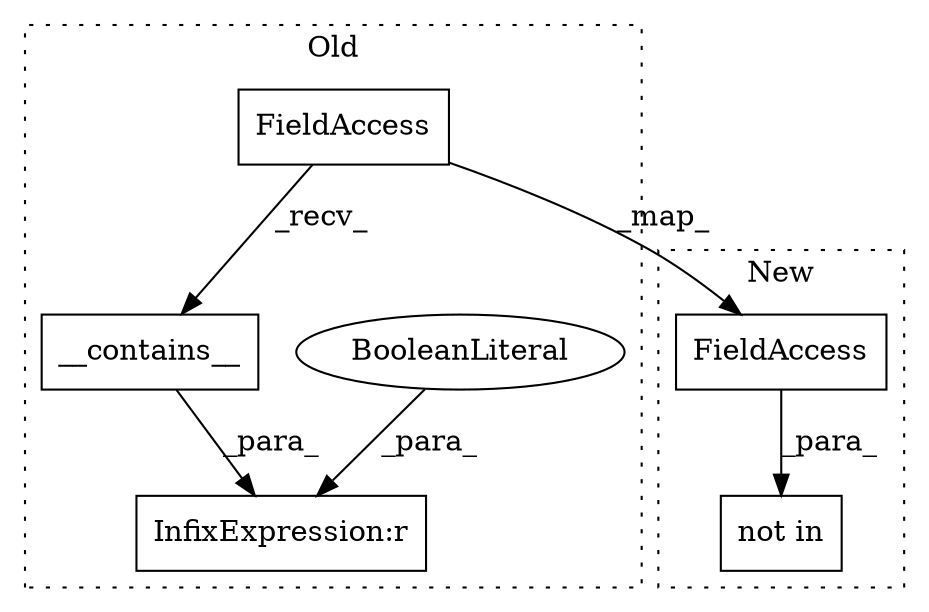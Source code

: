 digraph G {
subgraph cluster0 {
1 [label="__contains__" a="32" s="1294,1316" l="13,1" shape="box"];
3 [label="InfixExpression:r" a="27" s="1317" l="4" shape="box"];
4 [label="BooleanLiteral" a="9" s="1321" l="5" shape="ellipse"];
5 [label="FieldAccess" a="22" s="1273" l="20" shape="box"];
label = "Old";
style="dotted";
}
subgraph cluster1 {
2 [label="not in" a="108" s="1277" l="37" shape="box"];
6 [label="FieldAccess" a="22" s="1294" l="20" shape="box"];
label = "New";
style="dotted";
}
1 -> 3 [label="_para_"];
4 -> 3 [label="_para_"];
5 -> 1 [label="_recv_"];
5 -> 6 [label="_map_"];
6 -> 2 [label="_para_"];
}